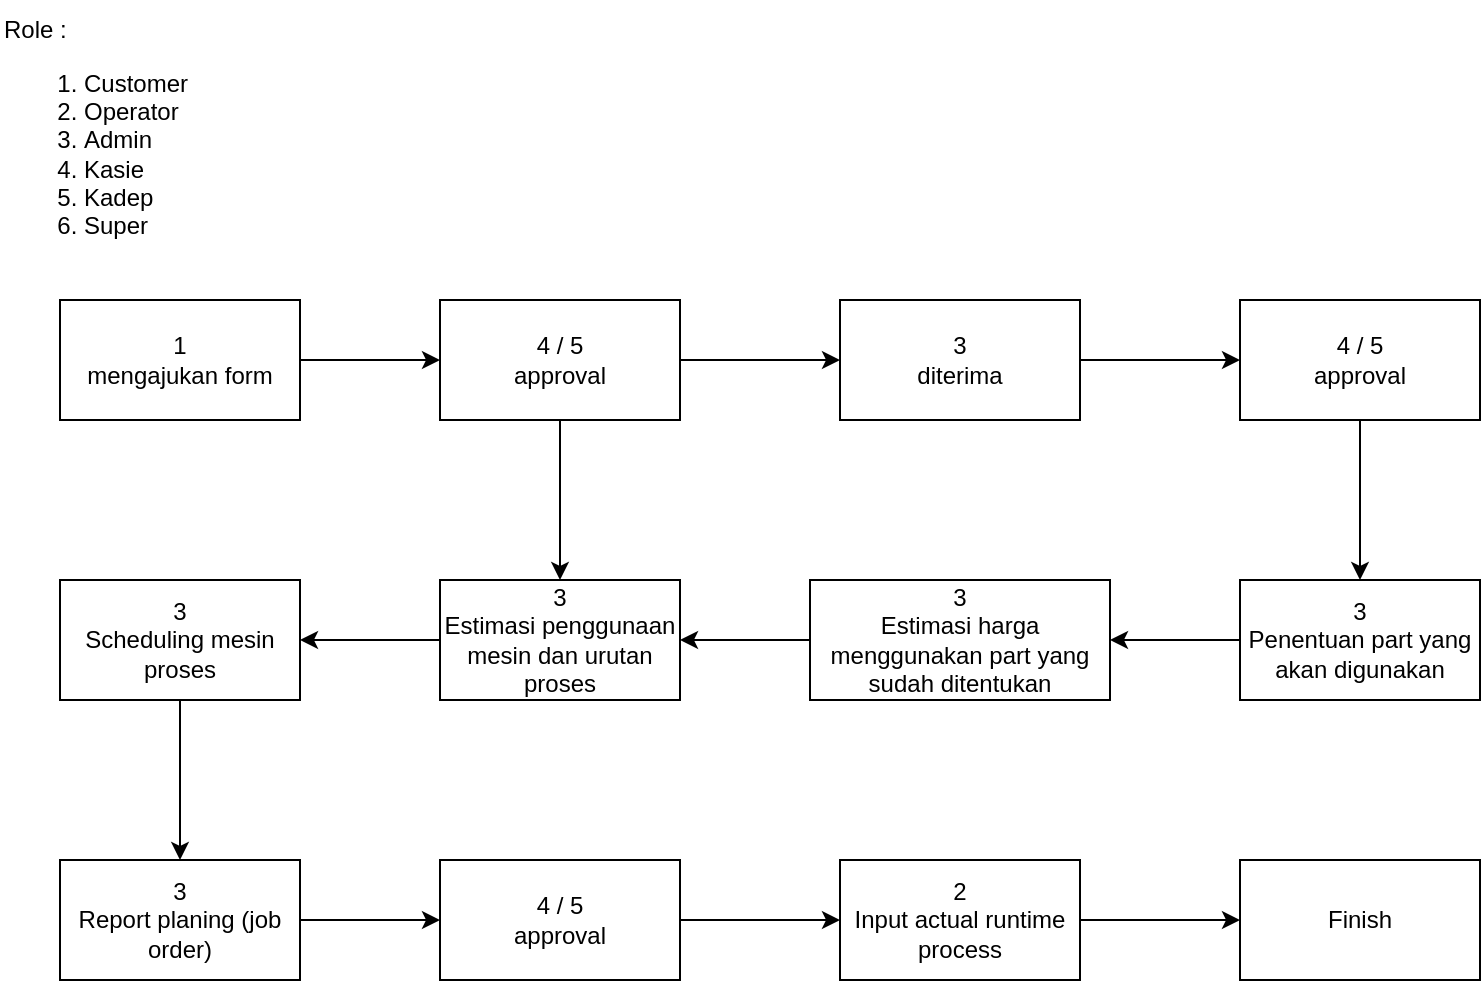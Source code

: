 <mxfile version="20.2.2" type="device" pages="2"><diagram id="kkbs9-6DjLmDk6AQKHHN" name="Flow"><mxGraphModel dx="823" dy="433" grid="1" gridSize="10" guides="1" tooltips="1" connect="1" arrows="1" fold="1" page="1" pageScale="1" pageWidth="827" pageHeight="1169" math="0" shadow="0"><root><mxCell id="0"/><mxCell id="1" parent="0"/><mxCell id="69EwDzVEvtVt-cGs_ux8-4" value="" style="edgeStyle=orthogonalEdgeStyle;rounded=0;orthogonalLoop=1;jettySize=auto;html=1;" parent="1" source="69EwDzVEvtVt-cGs_ux8-1" target="69EwDzVEvtVt-cGs_ux8-3" edge="1"><mxGeometry relative="1" as="geometry"/></mxCell><mxCell id="69EwDzVEvtVt-cGs_ux8-1" value="1&lt;br&gt;mengajukan form" style="rounded=0;whiteSpace=wrap;html=1;" parent="1" vertex="1"><mxGeometry x="40" y="150" width="120" height="60" as="geometry"/></mxCell><mxCell id="69EwDzVEvtVt-cGs_ux8-2" value="Role :&amp;nbsp;&lt;br&gt;&lt;ol&gt;&lt;li&gt;Customer&lt;/li&gt;&lt;li&gt;Operator&lt;/li&gt;&lt;li&gt;Admin&lt;/li&gt;&lt;li&gt;Kasie&lt;/li&gt;&lt;li&gt;Kadep&lt;/li&gt;&lt;li style=&quot;&quot;&gt;Super&lt;/li&gt;&lt;/ol&gt;" style="text;html=1;align=left;verticalAlign=middle;resizable=0;points=[];autosize=1;strokeColor=none;fillColor=none;" parent="1" vertex="1"><mxGeometry x="10" width="120" height="140" as="geometry"/></mxCell><mxCell id="69EwDzVEvtVt-cGs_ux8-6" value="" style="edgeStyle=orthogonalEdgeStyle;rounded=0;orthogonalLoop=1;jettySize=auto;html=1;" parent="1" source="69EwDzVEvtVt-cGs_ux8-3" target="69EwDzVEvtVt-cGs_ux8-5" edge="1"><mxGeometry relative="1" as="geometry"/></mxCell><mxCell id="Yz5f15tPycLgTuCxbsCM-1" value="" style="edgeStyle=orthogonalEdgeStyle;rounded=0;orthogonalLoop=1;jettySize=auto;html=1;" parent="1" source="69EwDzVEvtVt-cGs_ux8-3" target="69EwDzVEvtVt-cGs_ux8-13" edge="1"><mxGeometry relative="1" as="geometry"/></mxCell><mxCell id="69EwDzVEvtVt-cGs_ux8-3" value="4 / 5&lt;br&gt;approval" style="whiteSpace=wrap;html=1;rounded=0;" parent="1" vertex="1"><mxGeometry x="230" y="150" width="120" height="60" as="geometry"/></mxCell><mxCell id="69EwDzVEvtVt-cGs_ux8-8" value="" style="edgeStyle=orthogonalEdgeStyle;rounded=0;orthogonalLoop=1;jettySize=auto;html=1;" parent="1" source="69EwDzVEvtVt-cGs_ux8-5" target="69EwDzVEvtVt-cGs_ux8-7" edge="1"><mxGeometry relative="1" as="geometry"/></mxCell><mxCell id="69EwDzVEvtVt-cGs_ux8-5" value="3&lt;br&gt;diterima" style="whiteSpace=wrap;html=1;rounded=0;" parent="1" vertex="1"><mxGeometry x="430" y="150" width="120" height="60" as="geometry"/></mxCell><mxCell id="69EwDzVEvtVt-cGs_ux8-10" value="" style="edgeStyle=orthogonalEdgeStyle;rounded=0;orthogonalLoop=1;jettySize=auto;html=1;" parent="1" source="69EwDzVEvtVt-cGs_ux8-7" target="69EwDzVEvtVt-cGs_ux8-9" edge="1"><mxGeometry relative="1" as="geometry"/></mxCell><mxCell id="69EwDzVEvtVt-cGs_ux8-7" value="4 / 5&lt;br&gt;approval" style="whiteSpace=wrap;html=1;rounded=0;" parent="1" vertex="1"><mxGeometry x="630" y="150" width="120" height="60" as="geometry"/></mxCell><mxCell id="69EwDzVEvtVt-cGs_ux8-12" value="" style="edgeStyle=orthogonalEdgeStyle;rounded=0;orthogonalLoop=1;jettySize=auto;html=1;" parent="1" source="69EwDzVEvtVt-cGs_ux8-9" target="69EwDzVEvtVt-cGs_ux8-11" edge="1"><mxGeometry relative="1" as="geometry"/></mxCell><mxCell id="69EwDzVEvtVt-cGs_ux8-9" value="3&lt;br&gt;Penentuan part yang akan digunakan" style="rounded=0;whiteSpace=wrap;html=1;" parent="1" vertex="1"><mxGeometry x="630" y="290" width="120" height="60" as="geometry"/></mxCell><mxCell id="69EwDzVEvtVt-cGs_ux8-14" value="" style="edgeStyle=orthogonalEdgeStyle;rounded=0;orthogonalLoop=1;jettySize=auto;html=1;" parent="1" source="69EwDzVEvtVt-cGs_ux8-11" target="69EwDzVEvtVt-cGs_ux8-13" edge="1"><mxGeometry relative="1" as="geometry"/></mxCell><mxCell id="69EwDzVEvtVt-cGs_ux8-11" value="3&lt;br&gt;Estimasi harga menggunakan part yang sudah ditentukan" style="rounded=0;whiteSpace=wrap;html=1;" parent="1" vertex="1"><mxGeometry x="415" y="290" width="150" height="60" as="geometry"/></mxCell><mxCell id="69EwDzVEvtVt-cGs_ux8-17" value="" style="edgeStyle=orthogonalEdgeStyle;rounded=0;orthogonalLoop=1;jettySize=auto;html=1;" parent="1" source="69EwDzVEvtVt-cGs_ux8-13" target="69EwDzVEvtVt-cGs_ux8-16" edge="1"><mxGeometry relative="1" as="geometry"/></mxCell><mxCell id="69EwDzVEvtVt-cGs_ux8-13" value="3&lt;br&gt;Estimasi penggunaan mesin dan urutan proses" style="whiteSpace=wrap;html=1;rounded=0;" parent="1" vertex="1"><mxGeometry x="230" y="290" width="120" height="60" as="geometry"/></mxCell><mxCell id="69EwDzVEvtVt-cGs_ux8-19" value="" style="edgeStyle=orthogonalEdgeStyle;rounded=0;orthogonalLoop=1;jettySize=auto;html=1;" parent="1" source="69EwDzVEvtVt-cGs_ux8-16" target="69EwDzVEvtVt-cGs_ux8-18" edge="1"><mxGeometry relative="1" as="geometry"/></mxCell><mxCell id="69EwDzVEvtVt-cGs_ux8-16" value="3&lt;br&gt;Scheduling mesin proses" style="whiteSpace=wrap;html=1;rounded=0;" parent="1" vertex="1"><mxGeometry x="40" y="290" width="120" height="60" as="geometry"/></mxCell><mxCell id="69EwDzVEvtVt-cGs_ux8-24" style="edgeStyle=orthogonalEdgeStyle;rounded=0;orthogonalLoop=1;jettySize=auto;html=1;entryX=0;entryY=0.5;entryDx=0;entryDy=0;" parent="1" source="69EwDzVEvtVt-cGs_ux8-18" target="69EwDzVEvtVt-cGs_ux8-22" edge="1"><mxGeometry relative="1" as="geometry"/></mxCell><mxCell id="69EwDzVEvtVt-cGs_ux8-18" value="3&lt;br&gt;Report planing (job order)" style="whiteSpace=wrap;html=1;rounded=0;" parent="1" vertex="1"><mxGeometry x="40" y="430" width="120" height="60" as="geometry"/></mxCell><mxCell id="69EwDzVEvtVt-cGs_ux8-27" value="" style="edgeStyle=orthogonalEdgeStyle;rounded=0;orthogonalLoop=1;jettySize=auto;html=1;" parent="1" source="69EwDzVEvtVt-cGs_ux8-20" target="69EwDzVEvtVt-cGs_ux8-26" edge="1"><mxGeometry relative="1" as="geometry"/></mxCell><mxCell id="69EwDzVEvtVt-cGs_ux8-20" value="2&lt;br&gt;Input actual runtime process" style="whiteSpace=wrap;html=1;rounded=0;" parent="1" vertex="1"><mxGeometry x="430" y="430" width="120" height="60" as="geometry"/></mxCell><mxCell id="69EwDzVEvtVt-cGs_ux8-25" style="edgeStyle=orthogonalEdgeStyle;rounded=0;orthogonalLoop=1;jettySize=auto;html=1;entryX=0;entryY=0.5;entryDx=0;entryDy=0;" parent="1" source="69EwDzVEvtVt-cGs_ux8-22" target="69EwDzVEvtVt-cGs_ux8-20" edge="1"><mxGeometry relative="1" as="geometry"/></mxCell><mxCell id="69EwDzVEvtVt-cGs_ux8-22" value="4 / 5&lt;br&gt;approval" style="whiteSpace=wrap;html=1;rounded=0;" parent="1" vertex="1"><mxGeometry x="230" y="430" width="120" height="60" as="geometry"/></mxCell><mxCell id="69EwDzVEvtVt-cGs_ux8-26" value="Finish" style="whiteSpace=wrap;html=1;rounded=0;" parent="1" vertex="1"><mxGeometry x="630" y="430" width="120" height="60" as="geometry"/></mxCell></root></mxGraphModel></diagram><diagram id="Uwk_4ZZyA8XxS6aHVKnr" name="DB Relation"><mxGraphModel dx="1805" dy="585" grid="1" gridSize="10" guides="1" tooltips="1" connect="1" arrows="1" fold="1" page="1" pageScale="1" pageWidth="827" pageHeight="1169" math="0" shadow="0"><root><mxCell id="0"/><mxCell id="1" parent="0"/><mxCell id="HyTJ0rgvWzf3uTR4G1-b-1" value="order" style="shape=table;startSize=30;container=1;collapsible=1;childLayout=tableLayout;fixedRows=1;rowLines=0;fontStyle=1;align=center;resizeLast=1;" parent="1" vertex="1"><mxGeometry x="130" y="10" width="180" height="430" as="geometry"/></mxCell><mxCell id="HyTJ0rgvWzf3uTR4G1-b-2" value="" style="shape=tableRow;horizontal=0;startSize=0;swimlaneHead=0;swimlaneBody=0;fillColor=none;collapsible=0;dropTarget=0;points=[[0,0.5],[1,0.5]];portConstraint=eastwest;top=0;left=0;right=0;bottom=1;" parent="HyTJ0rgvWzf3uTR4G1-b-1" vertex="1"><mxGeometry y="30" width="180" height="30" as="geometry"/></mxCell><mxCell id="HyTJ0rgvWzf3uTR4G1-b-3" value="PK" style="shape=partialRectangle;connectable=0;fillColor=none;top=0;left=0;bottom=0;right=0;fontStyle=1;overflow=hidden;" parent="HyTJ0rgvWzf3uTR4G1-b-2" vertex="1"><mxGeometry width="30" height="30" as="geometry"><mxRectangle width="30" height="30" as="alternateBounds"/></mxGeometry></mxCell><mxCell id="HyTJ0rgvWzf3uTR4G1-b-4" value="id_order" style="shape=partialRectangle;connectable=0;fillColor=none;top=0;left=0;bottom=0;right=0;align=left;spacingLeft=6;fontStyle=5;overflow=hidden;" parent="HyTJ0rgvWzf3uTR4G1-b-2" vertex="1"><mxGeometry x="30" width="150" height="30" as="geometry"><mxRectangle width="150" height="30" as="alternateBounds"/></mxGeometry></mxCell><mxCell id="HyTJ0rgvWzf3uTR4G1-b-5" value="" style="shape=tableRow;horizontal=0;startSize=0;swimlaneHead=0;swimlaneBody=0;fillColor=none;collapsible=0;dropTarget=0;points=[[0,0.5],[1,0.5]];portConstraint=eastwest;top=0;left=0;right=0;bottom=0;" parent="HyTJ0rgvWzf3uTR4G1-b-1" vertex="1"><mxGeometry y="60" width="180" height="30" as="geometry"/></mxCell><mxCell id="HyTJ0rgvWzf3uTR4G1-b-6" value="" style="shape=partialRectangle;connectable=0;fillColor=none;top=0;left=0;bottom=0;right=0;editable=1;overflow=hidden;" parent="HyTJ0rgvWzf3uTR4G1-b-5" vertex="1"><mxGeometry width="30" height="30" as="geometry"><mxRectangle width="30" height="30" as="alternateBounds"/></mxGeometry></mxCell><mxCell id="HyTJ0rgvWzf3uTR4G1-b-7" value="npk" style="shape=partialRectangle;connectable=0;fillColor=none;top=0;left=0;bottom=0;right=0;align=left;spacingLeft=6;overflow=hidden;" parent="HyTJ0rgvWzf3uTR4G1-b-5" vertex="1"><mxGeometry x="30" width="150" height="30" as="geometry"><mxRectangle width="150" height="30" as="alternateBounds"/></mxGeometry></mxCell><mxCell id="HyTJ0rgvWzf3uTR4G1-b-8" value="" style="shape=tableRow;horizontal=0;startSize=0;swimlaneHead=0;swimlaneBody=0;fillColor=none;collapsible=0;dropTarget=0;points=[[0,0.5],[1,0.5]];portConstraint=eastwest;top=0;left=0;right=0;bottom=0;" parent="HyTJ0rgvWzf3uTR4G1-b-1" vertex="1"><mxGeometry y="90" width="180" height="30" as="geometry"/></mxCell><mxCell id="HyTJ0rgvWzf3uTR4G1-b-9" value="" style="shape=partialRectangle;connectable=0;fillColor=none;top=0;left=0;bottom=0;right=0;editable=1;overflow=hidden;" parent="HyTJ0rgvWzf3uTR4G1-b-8" vertex="1"><mxGeometry width="30" height="30" as="geometry"><mxRectangle width="30" height="30" as="alternateBounds"/></mxGeometry></mxCell><mxCell id="HyTJ0rgvWzf3uTR4G1-b-10" value="nama/department" style="shape=partialRectangle;connectable=0;fillColor=none;top=0;left=0;bottom=0;right=0;align=left;spacingLeft=6;overflow=hidden;" parent="HyTJ0rgvWzf3uTR4G1-b-8" vertex="1"><mxGeometry x="30" width="150" height="30" as="geometry"><mxRectangle width="150" height="30" as="alternateBounds"/></mxGeometry></mxCell><mxCell id="HyTJ0rgvWzf3uTR4G1-b-11" value="" style="shape=tableRow;horizontal=0;startSize=0;swimlaneHead=0;swimlaneBody=0;fillColor=none;collapsible=0;dropTarget=0;points=[[0,0.5],[1,0.5]];portConstraint=eastwest;top=0;left=0;right=0;bottom=0;" parent="HyTJ0rgvWzf3uTR4G1-b-1" vertex="1"><mxGeometry y="120" width="180" height="30" as="geometry"/></mxCell><mxCell id="HyTJ0rgvWzf3uTR4G1-b-12" value="" style="shape=partialRectangle;connectable=0;fillColor=none;top=0;left=0;bottom=0;right=0;editable=1;overflow=hidden;" parent="HyTJ0rgvWzf3uTR4G1-b-11" vertex="1"><mxGeometry width="30" height="30" as="geometry"><mxRectangle width="30" height="30" as="alternateBounds"/></mxGeometry></mxCell><mxCell id="HyTJ0rgvWzf3uTR4G1-b-13" value="order_type" style="shape=partialRectangle;connectable=0;fillColor=none;top=0;left=0;bottom=0;right=0;align=left;spacingLeft=6;overflow=hidden;" parent="HyTJ0rgvWzf3uTR4G1-b-11" vertex="1"><mxGeometry x="30" width="150" height="30" as="geometry"><mxRectangle width="150" height="30" as="alternateBounds"/></mxGeometry></mxCell><mxCell id="HyTJ0rgvWzf3uTR4G1-b-14" value="" style="shape=tableRow;horizontal=0;startSize=0;swimlaneHead=0;swimlaneBody=0;fillColor=none;collapsible=0;dropTarget=0;points=[[0,0.5],[1,0.5]];portConstraint=eastwest;top=0;left=0;right=0;bottom=0;" parent="HyTJ0rgvWzf3uTR4G1-b-1" vertex="1"><mxGeometry y="150" width="180" height="30" as="geometry"/></mxCell><mxCell id="HyTJ0rgvWzf3uTR4G1-b-15" value="" style="shape=partialRectangle;connectable=0;fillColor=none;top=0;left=0;bottom=0;right=0;editable=1;overflow=hidden;" parent="HyTJ0rgvWzf3uTR4G1-b-14" vertex="1"><mxGeometry width="30" height="30" as="geometry"><mxRectangle width="30" height="30" as="alternateBounds"/></mxGeometry></mxCell><mxCell id="HyTJ0rgvWzf3uTR4G1-b-16" value="kategori" style="shape=partialRectangle;connectable=0;fillColor=none;top=0;left=0;bottom=0;right=0;align=left;spacingLeft=6;overflow=hidden;" parent="HyTJ0rgvWzf3uTR4G1-b-14" vertex="1"><mxGeometry x="30" width="150" height="30" as="geometry"><mxRectangle width="150" height="30" as="alternateBounds"/></mxGeometry></mxCell><mxCell id="HyTJ0rgvWzf3uTR4G1-b-17" value="" style="shape=tableRow;horizontal=0;startSize=0;swimlaneHead=0;swimlaneBody=0;fillColor=none;collapsible=0;dropTarget=0;points=[[0,0.5],[1,0.5]];portConstraint=eastwest;top=0;left=0;right=0;bottom=0;" parent="HyTJ0rgvWzf3uTR4G1-b-1" vertex="1"><mxGeometry y="180" width="180" height="30" as="geometry"/></mxCell><mxCell id="HyTJ0rgvWzf3uTR4G1-b-18" value="" style="shape=partialRectangle;connectable=0;fillColor=none;top=0;left=0;bottom=0;right=0;editable=1;overflow=hidden;" parent="HyTJ0rgvWzf3uTR4G1-b-17" vertex="1"><mxGeometry width="30" height="30" as="geometry"><mxRectangle width="30" height="30" as="alternateBounds"/></mxGeometry></mxCell><mxCell id="HyTJ0rgvWzf3uTR4G1-b-19" value="nama_part" style="shape=partialRectangle;connectable=0;fillColor=none;top=0;left=0;bottom=0;right=0;align=left;spacingLeft=6;overflow=hidden;" parent="HyTJ0rgvWzf3uTR4G1-b-17" vertex="1"><mxGeometry x="30" width="150" height="30" as="geometry"><mxRectangle width="150" height="30" as="alternateBounds"/></mxGeometry></mxCell><mxCell id="HyTJ0rgvWzf3uTR4G1-b-20" value="" style="shape=tableRow;horizontal=0;startSize=0;swimlaneHead=0;swimlaneBody=0;fillColor=none;collapsible=0;dropTarget=0;points=[[0,0.5],[1,0.5]];portConstraint=eastwest;top=0;left=0;right=0;bottom=0;" parent="HyTJ0rgvWzf3uTR4G1-b-1" vertex="1"><mxGeometry y="210" width="180" height="30" as="geometry"/></mxCell><mxCell id="HyTJ0rgvWzf3uTR4G1-b-21" value="" style="shape=partialRectangle;connectable=0;fillColor=none;top=0;left=0;bottom=0;right=0;editable=1;overflow=hidden;" parent="HyTJ0rgvWzf3uTR4G1-b-20" vertex="1"><mxGeometry width="30" height="30" as="geometry"><mxRectangle width="30" height="30" as="alternateBounds"/></mxGeometry></mxCell><mxCell id="HyTJ0rgvWzf3uTR4G1-b-22" value="jumlah    " style="shape=partialRectangle;connectable=0;fillColor=none;top=0;left=0;bottom=0;right=0;align=left;spacingLeft=6;overflow=hidden;" parent="HyTJ0rgvWzf3uTR4G1-b-20" vertex="1"><mxGeometry x="30" width="150" height="30" as="geometry"><mxRectangle width="150" height="30" as="alternateBounds"/></mxGeometry></mxCell><mxCell id="HyTJ0rgvWzf3uTR4G1-b-23" value="" style="shape=tableRow;horizontal=0;startSize=0;swimlaneHead=0;swimlaneBody=0;fillColor=none;collapsible=0;dropTarget=0;points=[[0,0.5],[1,0.5]];portConstraint=eastwest;top=0;left=0;right=0;bottom=0;" parent="HyTJ0rgvWzf3uTR4G1-b-1" vertex="1"><mxGeometry y="240" width="180" height="30" as="geometry"/></mxCell><mxCell id="HyTJ0rgvWzf3uTR4G1-b-24" value="" style="shape=partialRectangle;connectable=0;fillColor=none;top=0;left=0;bottom=0;right=0;editable=1;overflow=hidden;" parent="HyTJ0rgvWzf3uTR4G1-b-23" vertex="1"><mxGeometry width="30" height="30" as="geometry"><mxRectangle width="30" height="30" as="alternateBounds"/></mxGeometry></mxCell><mxCell id="HyTJ0rgvWzf3uTR4G1-b-25" value="raw_type" style="shape=partialRectangle;connectable=0;fillColor=none;top=0;left=0;bottom=0;right=0;align=left;spacingLeft=6;overflow=hidden;" parent="HyTJ0rgvWzf3uTR4G1-b-23" vertex="1"><mxGeometry x="30" width="150" height="30" as="geometry"><mxRectangle width="150" height="30" as="alternateBounds"/></mxGeometry></mxCell><mxCell id="HyTJ0rgvWzf3uTR4G1-b-26" value="" style="shape=tableRow;horizontal=0;startSize=0;swimlaneHead=0;swimlaneBody=0;fillColor=none;collapsible=0;dropTarget=0;points=[[0,0.5],[1,0.5]];portConstraint=eastwest;top=0;left=0;right=0;bottom=0;" parent="HyTJ0rgvWzf3uTR4G1-b-1" vertex="1"><mxGeometry y="270" width="180" height="40" as="geometry"/></mxCell><mxCell id="HyTJ0rgvWzf3uTR4G1-b-27" value="" style="shape=partialRectangle;connectable=0;fillColor=none;top=0;left=0;bottom=0;right=0;editable=1;overflow=hidden;" parent="HyTJ0rgvWzf3uTR4G1-b-26" vertex="1"><mxGeometry width="30" height="40" as="geometry"><mxRectangle width="30" height="40" as="alternateBounds"/></mxGeometry></mxCell><mxCell id="HyTJ0rgvWzf3uTR4G1-b-28" value="dimensi" style="shape=partialRectangle;connectable=0;fillColor=none;top=0;left=0;bottom=0;right=0;align=left;spacingLeft=6;overflow=hidden;" parent="HyTJ0rgvWzf3uTR4G1-b-26" vertex="1"><mxGeometry x="30" width="150" height="40" as="geometry"><mxRectangle width="150" height="40" as="alternateBounds"/></mxGeometry></mxCell><mxCell id="HyTJ0rgvWzf3uTR4G1-b-29" value="order_response" style="shape=table;startSize=30;container=1;collapsible=1;childLayout=tableLayout;fixedRows=1;rowLines=0;fontStyle=1;align=center;resizeLast=1;" parent="1" vertex="1"><mxGeometry x="870" y="190" width="180" height="210" as="geometry"/></mxCell><mxCell id="HyTJ0rgvWzf3uTR4G1-b-30" value="" style="shape=tableRow;horizontal=0;startSize=0;swimlaneHead=0;swimlaneBody=0;fillColor=none;collapsible=0;dropTarget=0;points=[[0,0.5],[1,0.5]];portConstraint=eastwest;top=0;left=0;right=0;bottom=1;" parent="HyTJ0rgvWzf3uTR4G1-b-29" vertex="1"><mxGeometry y="30" width="180" height="30" as="geometry"/></mxCell><mxCell id="HyTJ0rgvWzf3uTR4G1-b-31" value="FK" style="shape=partialRectangle;connectable=0;fillColor=none;top=0;left=0;bottom=0;right=0;fontStyle=1;overflow=hidden;" parent="HyTJ0rgvWzf3uTR4G1-b-30" vertex="1"><mxGeometry width="30" height="30" as="geometry"><mxRectangle width="30" height="30" as="alternateBounds"/></mxGeometry></mxCell><mxCell id="HyTJ0rgvWzf3uTR4G1-b-32" value="id_order" style="shape=partialRectangle;connectable=0;fillColor=none;top=0;left=0;bottom=0;right=0;align=left;spacingLeft=6;fontStyle=5;overflow=hidden;" parent="HyTJ0rgvWzf3uTR4G1-b-30" vertex="1"><mxGeometry x="30" width="150" height="30" as="geometry"><mxRectangle width="150" height="30" as="alternateBounds"/></mxGeometry></mxCell><mxCell id="HyTJ0rgvWzf3uTR4G1-b-33" value="" style="shape=tableRow;horizontal=0;startSize=0;swimlaneHead=0;swimlaneBody=0;fillColor=none;collapsible=0;dropTarget=0;points=[[0,0.5],[1,0.5]];portConstraint=eastwest;top=0;left=0;right=0;bottom=0;" parent="HyTJ0rgvWzf3uTR4G1-b-29" vertex="1"><mxGeometry y="60" width="180" height="30" as="geometry"/></mxCell><mxCell id="HyTJ0rgvWzf3uTR4G1-b-34" value="" style="shape=partialRectangle;connectable=0;fillColor=none;top=0;left=0;bottom=0;right=0;editable=1;overflow=hidden;" parent="HyTJ0rgvWzf3uTR4G1-b-33" vertex="1"><mxGeometry width="30" height="30" as="geometry"><mxRectangle width="30" height="30" as="alternateBounds"/></mxGeometry></mxCell><mxCell id="HyTJ0rgvWzf3uTR4G1-b-35" value="status" style="shape=partialRectangle;connectable=0;fillColor=none;top=0;left=0;bottom=0;right=0;align=left;spacingLeft=6;overflow=hidden;" parent="HyTJ0rgvWzf3uTR4G1-b-33" vertex="1"><mxGeometry x="30" width="150" height="30" as="geometry"><mxRectangle width="150" height="30" as="alternateBounds"/></mxGeometry></mxCell><mxCell id="JsIZ-tF1lrVEC8oPhbq9-14" value="" style="shape=tableRow;horizontal=0;startSize=0;swimlaneHead=0;swimlaneBody=0;fillColor=none;collapsible=0;dropTarget=0;points=[[0,0.5],[1,0.5]];portConstraint=eastwest;top=0;left=0;right=0;bottom=0;" parent="HyTJ0rgvWzf3uTR4G1-b-29" vertex="1"><mxGeometry y="90" width="180" height="110" as="geometry"/></mxCell><mxCell id="JsIZ-tF1lrVEC8oPhbq9-15" value="" style="shape=partialRectangle;connectable=0;fillColor=none;top=0;left=0;bottom=0;right=0;editable=1;overflow=hidden;" parent="JsIZ-tF1lrVEC8oPhbq9-14" vertex="1"><mxGeometry width="30" height="110" as="geometry"><mxRectangle width="30" height="110" as="alternateBounds"/></mxGeometry></mxCell><mxCell id="JsIZ-tF1lrVEC8oPhbq9-16" value="keterangan" style="shape=partialRectangle;connectable=0;fillColor=none;top=0;left=0;bottom=0;right=0;align=left;spacingLeft=6;overflow=hidden;" parent="JsIZ-tF1lrVEC8oPhbq9-14" vertex="1"><mxGeometry x="30" width="150" height="110" as="geometry"><mxRectangle width="150" height="110" as="alternateBounds"/></mxGeometry></mxCell><mxCell id="HyTJ0rgvWzf3uTR4G1-b-46" value="order_approval" style="shape=table;startSize=30;container=1;collapsible=1;childLayout=tableLayout;fixedRows=1;rowLines=0;fontStyle=1;align=center;resizeLast=1;" parent="1" vertex="1"><mxGeometry x="440" y="10" width="180" height="170" as="geometry"/></mxCell><mxCell id="HyTJ0rgvWzf3uTR4G1-b-47" value="" style="shape=tableRow;horizontal=0;startSize=0;swimlaneHead=0;swimlaneBody=0;fillColor=none;collapsible=0;dropTarget=0;points=[[0,0.5],[1,0.5]];portConstraint=eastwest;top=0;left=0;right=0;bottom=1;" parent="HyTJ0rgvWzf3uTR4G1-b-46" vertex="1"><mxGeometry y="30" width="180" height="30" as="geometry"/></mxCell><mxCell id="HyTJ0rgvWzf3uTR4G1-b-48" value="FK" style="shape=partialRectangle;connectable=0;fillColor=none;top=0;left=0;bottom=0;right=0;fontStyle=1;overflow=hidden;" parent="HyTJ0rgvWzf3uTR4G1-b-47" vertex="1"><mxGeometry width="30" height="30" as="geometry"><mxRectangle width="30" height="30" as="alternateBounds"/></mxGeometry></mxCell><mxCell id="HyTJ0rgvWzf3uTR4G1-b-49" value="id_order" style="shape=partialRectangle;connectable=0;fillColor=none;top=0;left=0;bottom=0;right=0;align=left;spacingLeft=6;fontStyle=5;overflow=hidden;" parent="HyTJ0rgvWzf3uTR4G1-b-47" vertex="1"><mxGeometry x="30" width="150" height="30" as="geometry"><mxRectangle width="150" height="30" as="alternateBounds"/></mxGeometry></mxCell><mxCell id="HyTJ0rgvWzf3uTR4G1-b-50" value="" style="shape=tableRow;horizontal=0;startSize=0;swimlaneHead=0;swimlaneBody=0;fillColor=none;collapsible=0;dropTarget=0;points=[[0,0.5],[1,0.5]];portConstraint=eastwest;top=0;left=0;right=0;bottom=0;" parent="HyTJ0rgvWzf3uTR4G1-b-46" vertex="1"><mxGeometry y="60" width="180" height="30" as="geometry"/></mxCell><mxCell id="HyTJ0rgvWzf3uTR4G1-b-51" value="" style="shape=partialRectangle;connectable=0;fillColor=none;top=0;left=0;bottom=0;right=0;editable=1;overflow=hidden;" parent="HyTJ0rgvWzf3uTR4G1-b-50" vertex="1"><mxGeometry width="30" height="30" as="geometry"><mxRectangle width="30" height="30" as="alternateBounds"/></mxGeometry></mxCell><mxCell id="HyTJ0rgvWzf3uTR4G1-b-52" value="kasie_approval" style="shape=partialRectangle;connectable=0;fillColor=none;top=0;left=0;bottom=0;right=0;align=left;spacingLeft=6;overflow=hidden;" parent="HyTJ0rgvWzf3uTR4G1-b-50" vertex="1"><mxGeometry x="30" width="150" height="30" as="geometry"><mxRectangle width="150" height="30" as="alternateBounds"/></mxGeometry></mxCell><mxCell id="mXnNjh3i36BZRXc4uvpD-1" value="" style="shape=tableRow;horizontal=0;startSize=0;swimlaneHead=0;swimlaneBody=0;fillColor=none;collapsible=0;dropTarget=0;points=[[0,0.5],[1,0.5]];portConstraint=eastwest;top=0;left=0;right=0;bottom=0;" parent="HyTJ0rgvWzf3uTR4G1-b-46" vertex="1"><mxGeometry y="90" width="180" height="70" as="geometry"/></mxCell><mxCell id="mXnNjh3i36BZRXc4uvpD-2" value="" style="shape=partialRectangle;connectable=0;fillColor=none;top=0;left=0;bottom=0;right=0;editable=1;overflow=hidden;" parent="mXnNjh3i36BZRXc4uvpD-1" vertex="1"><mxGeometry width="30" height="70" as="geometry"><mxRectangle width="30" height="70" as="alternateBounds"/></mxGeometry></mxCell><mxCell id="mXnNjh3i36BZRXc4uvpD-3" value="kadep_approval" style="shape=partialRectangle;connectable=0;fillColor=none;top=0;left=0;bottom=0;right=0;align=left;spacingLeft=6;overflow=hidden;" parent="mXnNjh3i36BZRXc4uvpD-1" vertex="1"><mxGeometry x="30" width="150" height="70" as="geometry"><mxRectangle width="150" height="70" as="alternateBounds"/></mxGeometry></mxCell><mxCell id="JsIZ-tF1lrVEC8oPhbq9-1" value="order_approval_workshop" style="shape=table;startSize=30;container=1;collapsible=1;childLayout=tableLayout;fixedRows=1;rowLines=0;fontStyle=1;align=center;resizeLast=1;" parent="1" vertex="1"><mxGeometry x="1120" y="10" width="180" height="130" as="geometry"/></mxCell><mxCell id="JsIZ-tF1lrVEC8oPhbq9-2" value="" style="shape=tableRow;horizontal=0;startSize=0;swimlaneHead=0;swimlaneBody=0;fillColor=none;collapsible=0;dropTarget=0;points=[[0,0.5],[1,0.5]];portConstraint=eastwest;top=0;left=0;right=0;bottom=1;" parent="JsIZ-tF1lrVEC8oPhbq9-1" vertex="1"><mxGeometry y="30" width="180" height="30" as="geometry"/></mxCell><mxCell id="JsIZ-tF1lrVEC8oPhbq9-3" value="FK" style="shape=partialRectangle;connectable=0;fillColor=none;top=0;left=0;bottom=0;right=0;fontStyle=1;overflow=hidden;" parent="JsIZ-tF1lrVEC8oPhbq9-2" vertex="1"><mxGeometry width="30" height="30" as="geometry"><mxRectangle width="30" height="30" as="alternateBounds"/></mxGeometry></mxCell><mxCell id="JsIZ-tF1lrVEC8oPhbq9-4" value="id_order" style="shape=partialRectangle;connectable=0;fillColor=none;top=0;left=0;bottom=0;right=0;align=left;spacingLeft=6;fontStyle=5;overflow=hidden;" parent="JsIZ-tF1lrVEC8oPhbq9-2" vertex="1"><mxGeometry x="30" width="150" height="30" as="geometry"><mxRectangle width="150" height="30" as="alternateBounds"/></mxGeometry></mxCell><mxCell id="JsIZ-tF1lrVEC8oPhbq9-5" value="" style="shape=tableRow;horizontal=0;startSize=0;swimlaneHead=0;swimlaneBody=0;fillColor=none;collapsible=0;dropTarget=0;points=[[0,0.5],[1,0.5]];portConstraint=eastwest;top=0;left=0;right=0;bottom=0;" parent="JsIZ-tF1lrVEC8oPhbq9-1" vertex="1"><mxGeometry y="60" width="180" height="30" as="geometry"/></mxCell><mxCell id="JsIZ-tF1lrVEC8oPhbq9-6" value="" style="shape=partialRectangle;connectable=0;fillColor=none;top=0;left=0;bottom=0;right=0;editable=1;overflow=hidden;" parent="JsIZ-tF1lrVEC8oPhbq9-5" vertex="1"><mxGeometry width="30" height="30" as="geometry"><mxRectangle width="30" height="30" as="alternateBounds"/></mxGeometry></mxCell><mxCell id="JsIZ-tF1lrVEC8oPhbq9-7" value="kasie_workshop_approval" style="shape=partialRectangle;connectable=0;fillColor=none;top=0;left=0;bottom=0;right=0;align=left;spacingLeft=6;overflow=hidden;" parent="JsIZ-tF1lrVEC8oPhbq9-5" vertex="1"><mxGeometry x="30" width="150" height="30" as="geometry"><mxRectangle width="150" height="30" as="alternateBounds"/></mxGeometry></mxCell><mxCell id="JsIZ-tF1lrVEC8oPhbq9-8" value="" style="shape=tableRow;horizontal=0;startSize=0;swimlaneHead=0;swimlaneBody=0;fillColor=none;collapsible=0;dropTarget=0;points=[[0,0.5],[1,0.5]];portConstraint=eastwest;top=0;left=0;right=0;bottom=0;" parent="JsIZ-tF1lrVEC8oPhbq9-1" vertex="1"><mxGeometry y="90" width="180" height="30" as="geometry"/></mxCell><mxCell id="JsIZ-tF1lrVEC8oPhbq9-9" value="" style="shape=partialRectangle;connectable=0;fillColor=none;top=0;left=0;bottom=0;right=0;editable=1;overflow=hidden;" parent="JsIZ-tF1lrVEC8oPhbq9-8" vertex="1"><mxGeometry width="30" height="30" as="geometry"><mxRectangle width="30" height="30" as="alternateBounds"/></mxGeometry></mxCell><mxCell id="JsIZ-tF1lrVEC8oPhbq9-10" value="kadep_workshop_approval" style="shape=partialRectangle;connectable=0;fillColor=none;top=0;left=0;bottom=0;right=0;align=left;spacingLeft=6;overflow=hidden;" parent="JsIZ-tF1lrVEC8oPhbq9-8" vertex="1"><mxGeometry x="30" width="150" height="30" as="geometry"><mxRectangle width="150" height="30" as="alternateBounds"/></mxGeometry></mxCell><mxCell id="JsIZ-tF1lrVEC8oPhbq9-17" value="part" style="shape=table;startSize=30;container=1;collapsible=1;childLayout=tableLayout;fixedRows=1;rowLines=0;fontStyle=1;align=center;resizeLast=1;" parent="1" vertex="1"><mxGeometry x="1130" y="200" width="180" height="130" as="geometry"/></mxCell><mxCell id="JsIZ-tF1lrVEC8oPhbq9-18" value="" style="shape=tableRow;horizontal=0;startSize=0;swimlaneHead=0;swimlaneBody=0;fillColor=none;collapsible=0;dropTarget=0;points=[[0,0.5],[1,0.5]];portConstraint=eastwest;top=0;left=0;right=0;bottom=1;" parent="JsIZ-tF1lrVEC8oPhbq9-17" vertex="1"><mxGeometry y="30" width="180" height="30" as="geometry"/></mxCell><mxCell id="JsIZ-tF1lrVEC8oPhbq9-19" value="PK" style="shape=partialRectangle;connectable=0;fillColor=none;top=0;left=0;bottom=0;right=0;fontStyle=1;overflow=hidden;" parent="JsIZ-tF1lrVEC8oPhbq9-18" vertex="1"><mxGeometry width="30" height="30" as="geometry"><mxRectangle width="30" height="30" as="alternateBounds"/></mxGeometry></mxCell><mxCell id="JsIZ-tF1lrVEC8oPhbq9-20" value="id_part" style="shape=partialRectangle;connectable=0;fillColor=none;top=0;left=0;bottom=0;right=0;align=left;spacingLeft=6;fontStyle=5;overflow=hidden;" parent="JsIZ-tF1lrVEC8oPhbq9-18" vertex="1"><mxGeometry x="30" width="150" height="30" as="geometry"><mxRectangle width="150" height="30" as="alternateBounds"/></mxGeometry></mxCell><mxCell id="JsIZ-tF1lrVEC8oPhbq9-21" value="" style="shape=tableRow;horizontal=0;startSize=0;swimlaneHead=0;swimlaneBody=0;fillColor=none;collapsible=0;dropTarget=0;points=[[0,0.5],[1,0.5]];portConstraint=eastwest;top=0;left=0;right=0;bottom=0;" parent="JsIZ-tF1lrVEC8oPhbq9-17" vertex="1"><mxGeometry y="60" width="180" height="30" as="geometry"/></mxCell><mxCell id="JsIZ-tF1lrVEC8oPhbq9-22" value="" style="shape=partialRectangle;connectable=0;fillColor=none;top=0;left=0;bottom=0;right=0;editable=1;overflow=hidden;" parent="JsIZ-tF1lrVEC8oPhbq9-21" vertex="1"><mxGeometry width="30" height="30" as="geometry"><mxRectangle width="30" height="30" as="alternateBounds"/></mxGeometry></mxCell><mxCell id="JsIZ-tF1lrVEC8oPhbq9-23" value="part_name" style="shape=partialRectangle;connectable=0;fillColor=none;top=0;left=0;bottom=0;right=0;align=left;spacingLeft=6;overflow=hidden;" parent="JsIZ-tF1lrVEC8oPhbq9-21" vertex="1"><mxGeometry x="30" width="150" height="30" as="geometry"><mxRectangle width="150" height="30" as="alternateBounds"/></mxGeometry></mxCell><mxCell id="JsIZ-tF1lrVEC8oPhbq9-24" value="" style="shape=tableRow;horizontal=0;startSize=0;swimlaneHead=0;swimlaneBody=0;fillColor=none;collapsible=0;dropTarget=0;points=[[0,0.5],[1,0.5]];portConstraint=eastwest;top=0;left=0;right=0;bottom=0;" parent="JsIZ-tF1lrVEC8oPhbq9-17" vertex="1"><mxGeometry y="90" width="180" height="30" as="geometry"/></mxCell><mxCell id="JsIZ-tF1lrVEC8oPhbq9-25" value="" style="shape=partialRectangle;connectable=0;fillColor=none;top=0;left=0;bottom=0;right=0;editable=1;overflow=hidden;" parent="JsIZ-tF1lrVEC8oPhbq9-24" vertex="1"><mxGeometry width="30" height="30" as="geometry"><mxRectangle width="30" height="30" as="alternateBounds"/></mxGeometry></mxCell><mxCell id="JsIZ-tF1lrVEC8oPhbq9-26" value="price" style="shape=partialRectangle;connectable=0;fillColor=none;top=0;left=0;bottom=0;right=0;align=left;spacingLeft=6;overflow=hidden;" parent="JsIZ-tF1lrVEC8oPhbq9-24" vertex="1"><mxGeometry x="30" width="150" height="30" as="geometry"><mxRectangle width="150" height="30" as="alternateBounds"/></mxGeometry></mxCell><mxCell id="mL09Ks3g4uzyTkAfYeFX-1" value="process_machine" style="shape=table;startSize=30;container=1;collapsible=1;childLayout=tableLayout;fixedRows=1;rowLines=0;fontStyle=1;align=center;resizeLast=1;" parent="1" vertex="1"><mxGeometry x="940" y="570" width="180" height="160" as="geometry"/></mxCell><mxCell id="mL09Ks3g4uzyTkAfYeFX-2" value="" style="shape=tableRow;horizontal=0;startSize=0;swimlaneHead=0;swimlaneBody=0;fillColor=none;collapsible=0;dropTarget=0;points=[[0,0.5],[1,0.5]];portConstraint=eastwest;top=0;left=0;right=0;bottom=1;" parent="mL09Ks3g4uzyTkAfYeFX-1" vertex="1"><mxGeometry y="30" width="180" height="30" as="geometry"/></mxCell><mxCell id="mL09Ks3g4uzyTkAfYeFX-3" value="PK" style="shape=partialRectangle;connectable=0;fillColor=none;top=0;left=0;bottom=0;right=0;fontStyle=1;overflow=hidden;" parent="mL09Ks3g4uzyTkAfYeFX-2" vertex="1"><mxGeometry width="30" height="30" as="geometry"><mxRectangle width="30" height="30" as="alternateBounds"/></mxGeometry></mxCell><mxCell id="mL09Ks3g4uzyTkAfYeFX-4" value="UniqueID" style="shape=partialRectangle;connectable=0;fillColor=none;top=0;left=0;bottom=0;right=0;align=left;spacingLeft=6;fontStyle=5;overflow=hidden;" parent="mL09Ks3g4uzyTkAfYeFX-2" vertex="1"><mxGeometry x="30" width="150" height="30" as="geometry"><mxRectangle width="150" height="30" as="alternateBounds"/></mxGeometry></mxCell><mxCell id="mL09Ks3g4uzyTkAfYeFX-5" value="" style="shape=tableRow;horizontal=0;startSize=0;swimlaneHead=0;swimlaneBody=0;fillColor=none;collapsible=0;dropTarget=0;points=[[0,0.5],[1,0.5]];portConstraint=eastwest;top=0;left=0;right=0;bottom=0;" parent="mL09Ks3g4uzyTkAfYeFX-1" vertex="1"><mxGeometry y="60" width="180" height="30" as="geometry"/></mxCell><mxCell id="mL09Ks3g4uzyTkAfYeFX-6" value="" style="shape=partialRectangle;connectable=0;fillColor=none;top=0;left=0;bottom=0;right=0;editable=1;overflow=hidden;" parent="mL09Ks3g4uzyTkAfYeFX-5" vertex="1"><mxGeometry width="30" height="30" as="geometry"><mxRectangle width="30" height="30" as="alternateBounds"/></mxGeometry></mxCell><mxCell id="mL09Ks3g4uzyTkAfYeFX-7" value="Row 1" style="shape=partialRectangle;connectable=0;fillColor=none;top=0;left=0;bottom=0;right=0;align=left;spacingLeft=6;overflow=hidden;" parent="mL09Ks3g4uzyTkAfYeFX-5" vertex="1"><mxGeometry x="30" width="150" height="30" as="geometry"><mxRectangle width="150" height="30" as="alternateBounds"/></mxGeometry></mxCell><mxCell id="mL09Ks3g4uzyTkAfYeFX-8" value="" style="shape=tableRow;horizontal=0;startSize=0;swimlaneHead=0;swimlaneBody=0;fillColor=none;collapsible=0;dropTarget=0;points=[[0,0.5],[1,0.5]];portConstraint=eastwest;top=0;left=0;right=0;bottom=0;" parent="mL09Ks3g4uzyTkAfYeFX-1" vertex="1"><mxGeometry y="90" width="180" height="30" as="geometry"/></mxCell><mxCell id="mL09Ks3g4uzyTkAfYeFX-9" value="" style="shape=partialRectangle;connectable=0;fillColor=none;top=0;left=0;bottom=0;right=0;editable=1;overflow=hidden;" parent="mL09Ks3g4uzyTkAfYeFX-8" vertex="1"><mxGeometry width="30" height="30" as="geometry"><mxRectangle width="30" height="30" as="alternateBounds"/></mxGeometry></mxCell><mxCell id="mL09Ks3g4uzyTkAfYeFX-10" value="Row 2" style="shape=partialRectangle;connectable=0;fillColor=none;top=0;left=0;bottom=0;right=0;align=left;spacingLeft=6;overflow=hidden;" parent="mL09Ks3g4uzyTkAfYeFX-8" vertex="1"><mxGeometry x="30" width="150" height="30" as="geometry"><mxRectangle width="150" height="30" as="alternateBounds"/></mxGeometry></mxCell><mxCell id="mL09Ks3g4uzyTkAfYeFX-11" value="" style="shape=tableRow;horizontal=0;startSize=0;swimlaneHead=0;swimlaneBody=0;fillColor=none;collapsible=0;dropTarget=0;points=[[0,0.5],[1,0.5]];portConstraint=eastwest;top=0;left=0;right=0;bottom=0;" parent="mL09Ks3g4uzyTkAfYeFX-1" vertex="1"><mxGeometry y="120" width="180" height="30" as="geometry"/></mxCell><mxCell id="mL09Ks3g4uzyTkAfYeFX-12" value="" style="shape=partialRectangle;connectable=0;fillColor=none;top=0;left=0;bottom=0;right=0;editable=1;overflow=hidden;" parent="mL09Ks3g4uzyTkAfYeFX-11" vertex="1"><mxGeometry width="30" height="30" as="geometry"><mxRectangle width="30" height="30" as="alternateBounds"/></mxGeometry></mxCell><mxCell id="mL09Ks3g4uzyTkAfYeFX-13" value="Row 3" style="shape=partialRectangle;connectable=0;fillColor=none;top=0;left=0;bottom=0;right=0;align=left;spacingLeft=6;overflow=hidden;" parent="mL09Ks3g4uzyTkAfYeFX-11" vertex="1"><mxGeometry x="30" width="150" height="30" as="geometry"><mxRectangle width="150" height="30" as="alternateBounds"/></mxGeometry></mxCell><mxCell id="mL09Ks3g4uzyTkAfYeFX-14" value="machice" style="shape=table;startSize=30;container=1;collapsible=1;childLayout=tableLayout;fixedRows=1;rowLines=0;fontStyle=1;align=center;resizeLast=1;" parent="1" vertex="1"><mxGeometry x="1130" y="400" width="180" height="130" as="geometry"/></mxCell><mxCell id="mL09Ks3g4uzyTkAfYeFX-15" value="" style="shape=tableRow;horizontal=0;startSize=0;swimlaneHead=0;swimlaneBody=0;fillColor=none;collapsible=0;dropTarget=0;points=[[0,0.5],[1,0.5]];portConstraint=eastwest;top=0;left=0;right=0;bottom=1;" parent="mL09Ks3g4uzyTkAfYeFX-14" vertex="1"><mxGeometry y="30" width="180" height="30" as="geometry"/></mxCell><mxCell id="mL09Ks3g4uzyTkAfYeFX-16" value="PK" style="shape=partialRectangle;connectable=0;fillColor=none;top=0;left=0;bottom=0;right=0;fontStyle=1;overflow=hidden;" parent="mL09Ks3g4uzyTkAfYeFX-15" vertex="1"><mxGeometry width="30" height="30" as="geometry"><mxRectangle width="30" height="30" as="alternateBounds"/></mxGeometry></mxCell><mxCell id="mL09Ks3g4uzyTkAfYeFX-17" value="id_machine" style="shape=partialRectangle;connectable=0;fillColor=none;top=0;left=0;bottom=0;right=0;align=left;spacingLeft=6;fontStyle=5;overflow=hidden;" parent="mL09Ks3g4uzyTkAfYeFX-15" vertex="1"><mxGeometry x="30" width="150" height="30" as="geometry"><mxRectangle width="150" height="30" as="alternateBounds"/></mxGeometry></mxCell><mxCell id="mL09Ks3g4uzyTkAfYeFX-18" value="" style="shape=tableRow;horizontal=0;startSize=0;swimlaneHead=0;swimlaneBody=0;fillColor=none;collapsible=0;dropTarget=0;points=[[0,0.5],[1,0.5]];portConstraint=eastwest;top=0;left=0;right=0;bottom=0;" parent="mL09Ks3g4uzyTkAfYeFX-14" vertex="1"><mxGeometry y="60" width="180" height="30" as="geometry"/></mxCell><mxCell id="mL09Ks3g4uzyTkAfYeFX-19" value="" style="shape=partialRectangle;connectable=0;fillColor=none;top=0;left=0;bottom=0;right=0;editable=1;overflow=hidden;" parent="mL09Ks3g4uzyTkAfYeFX-18" vertex="1"><mxGeometry width="30" height="30" as="geometry"><mxRectangle width="30" height="30" as="alternateBounds"/></mxGeometry></mxCell><mxCell id="mL09Ks3g4uzyTkAfYeFX-20" value="machine_name" style="shape=partialRectangle;connectable=0;fillColor=none;top=0;left=0;bottom=0;right=0;align=left;spacingLeft=6;overflow=hidden;" parent="mL09Ks3g4uzyTkAfYeFX-18" vertex="1"><mxGeometry x="30" width="150" height="30" as="geometry"><mxRectangle width="150" height="30" as="alternateBounds"/></mxGeometry></mxCell><mxCell id="mL09Ks3g4uzyTkAfYeFX-21" value="" style="shape=tableRow;horizontal=0;startSize=0;swimlaneHead=0;swimlaneBody=0;fillColor=none;collapsible=0;dropTarget=0;points=[[0,0.5],[1,0.5]];portConstraint=eastwest;top=0;left=0;right=0;bottom=0;" parent="mL09Ks3g4uzyTkAfYeFX-14" vertex="1"><mxGeometry y="90" width="180" height="30" as="geometry"/></mxCell><mxCell id="mL09Ks3g4uzyTkAfYeFX-22" value="" style="shape=partialRectangle;connectable=0;fillColor=none;top=0;left=0;bottom=0;right=0;editable=1;overflow=hidden;" parent="mL09Ks3g4uzyTkAfYeFX-21" vertex="1"><mxGeometry width="30" height="30" as="geometry"><mxRectangle width="30" height="30" as="alternateBounds"/></mxGeometry></mxCell><mxCell id="mL09Ks3g4uzyTkAfYeFX-23" value="cost_per_hour" style="shape=partialRectangle;connectable=0;fillColor=none;top=0;left=0;bottom=0;right=0;align=left;spacingLeft=6;overflow=hidden;" parent="mL09Ks3g4uzyTkAfYeFX-21" vertex="1"><mxGeometry x="30" width="150" height="30" as="geometry"><mxRectangle width="150" height="30" as="alternateBounds"/></mxGeometry></mxCell><mxCell id="XlWT0mdMzfPGojxLH1sK-1" value="order_plan" style="shape=table;startSize=30;container=1;collapsible=1;childLayout=tableLayout;fixedRows=1;rowLines=0;fontStyle=1;align=center;resizeLast=1;" parent="1" vertex="1"><mxGeometry x="570" y="460" width="180" height="160" as="geometry"/></mxCell><mxCell id="XlWT0mdMzfPGojxLH1sK-2" value="" style="shape=tableRow;horizontal=0;startSize=0;swimlaneHead=0;swimlaneBody=0;fillColor=none;collapsible=0;dropTarget=0;points=[[0,0.5],[1,0.5]];portConstraint=eastwest;top=0;left=0;right=0;bottom=1;" parent="XlWT0mdMzfPGojxLH1sK-1" vertex="1"><mxGeometry y="30" width="180" height="30" as="geometry"/></mxCell><mxCell id="XlWT0mdMzfPGojxLH1sK-3" value="PK" style="shape=partialRectangle;connectable=0;fillColor=none;top=0;left=0;bottom=0;right=0;fontStyle=1;overflow=hidden;" parent="XlWT0mdMzfPGojxLH1sK-2" vertex="1"><mxGeometry width="30" height="30" as="geometry"><mxRectangle width="30" height="30" as="alternateBounds"/></mxGeometry></mxCell><mxCell id="XlWT0mdMzfPGojxLH1sK-4" value="UniqueID" style="shape=partialRectangle;connectable=0;fillColor=none;top=0;left=0;bottom=0;right=0;align=left;spacingLeft=6;fontStyle=5;overflow=hidden;" parent="XlWT0mdMzfPGojxLH1sK-2" vertex="1"><mxGeometry x="30" width="150" height="30" as="geometry"><mxRectangle width="150" height="30" as="alternateBounds"/></mxGeometry></mxCell><mxCell id="XlWT0mdMzfPGojxLH1sK-5" value="" style="shape=tableRow;horizontal=0;startSize=0;swimlaneHead=0;swimlaneBody=0;fillColor=none;collapsible=0;dropTarget=0;points=[[0,0.5],[1,0.5]];portConstraint=eastwest;top=0;left=0;right=0;bottom=0;" parent="XlWT0mdMzfPGojxLH1sK-1" vertex="1"><mxGeometry y="60" width="180" height="30" as="geometry"/></mxCell><mxCell id="XlWT0mdMzfPGojxLH1sK-6" value="" style="shape=partialRectangle;connectable=0;fillColor=none;top=0;left=0;bottom=0;right=0;editable=1;overflow=hidden;" parent="XlWT0mdMzfPGojxLH1sK-5" vertex="1"><mxGeometry width="30" height="30" as="geometry"><mxRectangle width="30" height="30" as="alternateBounds"/></mxGeometry></mxCell><mxCell id="XlWT0mdMzfPGojxLH1sK-7" value="Row 1" style="shape=partialRectangle;connectable=0;fillColor=none;top=0;left=0;bottom=0;right=0;align=left;spacingLeft=6;overflow=hidden;" parent="XlWT0mdMzfPGojxLH1sK-5" vertex="1"><mxGeometry x="30" width="150" height="30" as="geometry"><mxRectangle width="150" height="30" as="alternateBounds"/></mxGeometry></mxCell><mxCell id="XlWT0mdMzfPGojxLH1sK-8" value="" style="shape=tableRow;horizontal=0;startSize=0;swimlaneHead=0;swimlaneBody=0;fillColor=none;collapsible=0;dropTarget=0;points=[[0,0.5],[1,0.5]];portConstraint=eastwest;top=0;left=0;right=0;bottom=0;" parent="XlWT0mdMzfPGojxLH1sK-1" vertex="1"><mxGeometry y="90" width="180" height="30" as="geometry"/></mxCell><mxCell id="XlWT0mdMzfPGojxLH1sK-9" value="" style="shape=partialRectangle;connectable=0;fillColor=none;top=0;left=0;bottom=0;right=0;editable=1;overflow=hidden;" parent="XlWT0mdMzfPGojxLH1sK-8" vertex="1"><mxGeometry width="30" height="30" as="geometry"><mxRectangle width="30" height="30" as="alternateBounds"/></mxGeometry></mxCell><mxCell id="XlWT0mdMzfPGojxLH1sK-10" value="Row 2" style="shape=partialRectangle;connectable=0;fillColor=none;top=0;left=0;bottom=0;right=0;align=left;spacingLeft=6;overflow=hidden;" parent="XlWT0mdMzfPGojxLH1sK-8" vertex="1"><mxGeometry x="30" width="150" height="30" as="geometry"><mxRectangle width="150" height="30" as="alternateBounds"/></mxGeometry></mxCell><mxCell id="XlWT0mdMzfPGojxLH1sK-11" value="" style="shape=tableRow;horizontal=0;startSize=0;swimlaneHead=0;swimlaneBody=0;fillColor=none;collapsible=0;dropTarget=0;points=[[0,0.5],[1,0.5]];portConstraint=eastwest;top=0;left=0;right=0;bottom=0;" parent="XlWT0mdMzfPGojxLH1sK-1" vertex="1"><mxGeometry y="120" width="180" height="30" as="geometry"/></mxCell><mxCell id="XlWT0mdMzfPGojxLH1sK-12" value="" style="shape=partialRectangle;connectable=0;fillColor=none;top=0;left=0;bottom=0;right=0;editable=1;overflow=hidden;" parent="XlWT0mdMzfPGojxLH1sK-11" vertex="1"><mxGeometry width="30" height="30" as="geometry"><mxRectangle width="30" height="30" as="alternateBounds"/></mxGeometry></mxCell><mxCell id="XlWT0mdMzfPGojxLH1sK-13" value="Row 3" style="shape=partialRectangle;connectable=0;fillColor=none;top=0;left=0;bottom=0;right=0;align=left;spacingLeft=6;overflow=hidden;" parent="XlWT0mdMzfPGojxLH1sK-11" vertex="1"><mxGeometry x="30" width="150" height="30" as="geometry"><mxRectangle width="150" height="30" as="alternateBounds"/></mxGeometry></mxCell><mxCell id="XlWT0mdMzfPGojxLH1sK-14" value="" style="shape=table;html=1;whiteSpace=wrap;startSize=0;container=1;collapsible=0;childLayout=tableLayout;" parent="1" vertex="1"><mxGeometry x="530" y="230" width="180" height="120" as="geometry"/></mxCell><mxCell id="XlWT0mdMzfPGojxLH1sK-15" value="" style="shape=tableRow;horizontal=0;startSize=0;swimlaneHead=0;swimlaneBody=0;top=0;left=0;bottom=0;right=0;collapsible=0;dropTarget=0;fillColor=none;points=[[0,0.5],[1,0.5]];portConstraint=eastwest;" parent="XlWT0mdMzfPGojxLH1sK-14" vertex="1"><mxGeometry width="180" height="40" as="geometry"/></mxCell><mxCell id="XlWT0mdMzfPGojxLH1sK-16" value="" style="shape=partialRectangle;html=1;whiteSpace=wrap;connectable=0;fillColor=none;top=0;left=0;bottom=0;right=0;overflow=hidden;" parent="XlWT0mdMzfPGojxLH1sK-15" vertex="1"><mxGeometry width="60" height="40" as="geometry"><mxRectangle width="60" height="40" as="alternateBounds"/></mxGeometry></mxCell><mxCell id="XlWT0mdMzfPGojxLH1sK-17" value="" style="shape=partialRectangle;html=1;whiteSpace=wrap;connectable=0;fillColor=none;top=0;left=0;bottom=0;right=0;overflow=hidden;" parent="XlWT0mdMzfPGojxLH1sK-15" vertex="1"><mxGeometry x="60" width="60" height="40" as="geometry"><mxRectangle width="60" height="40" as="alternateBounds"/></mxGeometry></mxCell><mxCell id="XlWT0mdMzfPGojxLH1sK-18" value="" style="shape=partialRectangle;html=1;whiteSpace=wrap;connectable=0;fillColor=none;top=0;left=0;bottom=0;right=0;overflow=hidden;" parent="XlWT0mdMzfPGojxLH1sK-15" vertex="1"><mxGeometry x="120" width="60" height="40" as="geometry"><mxRectangle width="60" height="40" as="alternateBounds"/></mxGeometry></mxCell><mxCell id="XlWT0mdMzfPGojxLH1sK-19" value="" style="shape=tableRow;horizontal=0;startSize=0;swimlaneHead=0;swimlaneBody=0;top=0;left=0;bottom=0;right=0;collapsible=0;dropTarget=0;fillColor=none;points=[[0,0.5],[1,0.5]];portConstraint=eastwest;" parent="XlWT0mdMzfPGojxLH1sK-14" vertex="1"><mxGeometry y="40" width="180" height="40" as="geometry"/></mxCell><mxCell id="XlWT0mdMzfPGojxLH1sK-20" value="" style="shape=partialRectangle;html=1;whiteSpace=wrap;connectable=0;fillColor=none;top=0;left=0;bottom=0;right=0;overflow=hidden;" parent="XlWT0mdMzfPGojxLH1sK-19" vertex="1"><mxGeometry width="60" height="40" as="geometry"><mxRectangle width="60" height="40" as="alternateBounds"/></mxGeometry></mxCell><mxCell id="XlWT0mdMzfPGojxLH1sK-21" value="" style="shape=partialRectangle;html=1;whiteSpace=wrap;connectable=0;fillColor=none;top=0;left=0;bottom=0;right=0;overflow=hidden;" parent="XlWT0mdMzfPGojxLH1sK-19" vertex="1"><mxGeometry x="60" width="60" height="40" as="geometry"><mxRectangle width="60" height="40" as="alternateBounds"/></mxGeometry></mxCell><mxCell id="XlWT0mdMzfPGojxLH1sK-22" value="" style="shape=partialRectangle;html=1;whiteSpace=wrap;connectable=0;fillColor=none;top=0;left=0;bottom=0;right=0;overflow=hidden;" parent="XlWT0mdMzfPGojxLH1sK-19" vertex="1"><mxGeometry x="120" width="60" height="40" as="geometry"><mxRectangle width="60" height="40" as="alternateBounds"/></mxGeometry></mxCell><mxCell id="XlWT0mdMzfPGojxLH1sK-23" value="" style="shape=tableRow;horizontal=0;startSize=0;swimlaneHead=0;swimlaneBody=0;top=0;left=0;bottom=0;right=0;collapsible=0;dropTarget=0;fillColor=none;points=[[0,0.5],[1,0.5]];portConstraint=eastwest;" parent="XlWT0mdMzfPGojxLH1sK-14" vertex="1"><mxGeometry y="80" width="180" height="40" as="geometry"/></mxCell><mxCell id="XlWT0mdMzfPGojxLH1sK-24" value="" style="shape=partialRectangle;html=1;whiteSpace=wrap;connectable=0;fillColor=none;top=0;left=0;bottom=0;right=0;overflow=hidden;" parent="XlWT0mdMzfPGojxLH1sK-23" vertex="1"><mxGeometry width="60" height="40" as="geometry"><mxRectangle width="60" height="40" as="alternateBounds"/></mxGeometry></mxCell><mxCell id="XlWT0mdMzfPGojxLH1sK-25" value="" style="shape=partialRectangle;html=1;whiteSpace=wrap;connectable=0;fillColor=none;top=0;left=0;bottom=0;right=0;overflow=hidden;" parent="XlWT0mdMzfPGojxLH1sK-23" vertex="1"><mxGeometry x="60" width="60" height="40" as="geometry"><mxRectangle width="60" height="40" as="alternateBounds"/></mxGeometry></mxCell><mxCell id="XlWT0mdMzfPGojxLH1sK-26" value="" style="shape=partialRectangle;html=1;whiteSpace=wrap;connectable=0;fillColor=none;top=0;left=0;bottom=0;right=0;overflow=hidden;pointerEvents=1;" parent="XlWT0mdMzfPGojxLH1sK-23" vertex="1"><mxGeometry x="120" width="60" height="40" as="geometry"><mxRectangle width="60" height="40" as="alternateBounds"/></mxGeometry></mxCell><mxCell id="Ek6lnzBjb0BPL9TRoAvL-1" value="material&#10;" style="shape=partialRectangle;connectable=0;fillColor=none;top=0;left=0;bottom=0;right=0;align=left;spacingLeft=6;overflow=hidden;" parent="1" vertex="1"><mxGeometry x="160" y="310" width="150" height="40" as="geometry"><mxRectangle width="150" height="40" as="alternateBounds"/></mxGeometry></mxCell><mxCell id="Ek6lnzBjb0BPL9TRoAvL-3" value="attachment" style="shape=partialRectangle;connectable=0;fillColor=none;top=0;left=0;bottom=0;right=0;align=left;spacingLeft=6;overflow=hidden;" parent="1" vertex="1"><mxGeometry x="160" y="330" width="150" height="40" as="geometry"><mxRectangle width="150" height="40" as="alternateBounds"/></mxGeometry></mxCell><mxCell id="IAev5qZBjknx50Lhb-SG-1" value="no_order" style="shape=partialRectangle;connectable=0;fillColor=none;top=0;left=0;bottom=0;right=0;align=left;spacingLeft=6;overflow=hidden;" vertex="1" parent="1"><mxGeometry x="160" y="360" width="150" height="40" as="geometry"><mxRectangle width="150" height="40" as="alternateBounds"/></mxGeometry></mxCell><mxCell id="IAev5qZBjknx50Lhb-SG-2" style="edgeStyle=orthogonalEdgeStyle;rounded=0;orthogonalLoop=1;jettySize=auto;html=1;exitX=1;exitY=0.5;exitDx=0;exitDy=0;entryX=0;entryY=0.5;entryDx=0;entryDy=0;" edge="1" parent="1" source="HyTJ0rgvWzf3uTR4G1-b-2" target="HyTJ0rgvWzf3uTR4G1-b-47"><mxGeometry relative="1" as="geometry"/></mxCell><mxCell id="IAev5qZBjknx50Lhb-SG-4" value="keterangan" style="shape=partialRectangle;connectable=0;fillColor=none;top=0;left=0;bottom=0;right=0;align=left;spacingLeft=6;overflow=hidden;" vertex="1" parent="1"><mxGeometry x="470" y="130" width="150" height="70" as="geometry"><mxRectangle width="150" height="70" as="alternateBounds"/></mxGeometry></mxCell><mxCell id="IAev5qZBjknx50Lhb-SG-5" value="no_order" style="shape=partialRectangle;connectable=0;fillColor=none;top=0;left=0;bottom=0;right=0;align=left;spacingLeft=6;overflow=hidden;" vertex="1" parent="1"><mxGeometry x="750" y="180" width="150" height="40" as="geometry"><mxRectangle width="150" height="40" as="alternateBounds"/></mxGeometry></mxCell><mxCell id="MQUtvZi8Bm1Cni1rgdIj-1" value="customer" style="shape=table;startSize=30;container=1;collapsible=1;childLayout=tableLayout;fixedRows=1;rowLines=0;fontStyle=1;align=center;resizeLast=1;" vertex="1" parent="1"><mxGeometry x="-255" y="35" width="180" height="120" as="geometry"><mxRectangle x="-255" y="35" width="90" height="30" as="alternateBounds"/></mxGeometry></mxCell><mxCell id="MQUtvZi8Bm1Cni1rgdIj-2" value="" style="shape=tableRow;horizontal=0;startSize=0;swimlaneHead=0;swimlaneBody=0;fillColor=none;collapsible=0;dropTarget=0;points=[[0,0.5],[1,0.5]];portConstraint=eastwest;top=0;left=0;right=0;bottom=1;" vertex="1" parent="MQUtvZi8Bm1Cni1rgdIj-1"><mxGeometry y="30" width="180" height="30" as="geometry"/></mxCell><mxCell id="MQUtvZi8Bm1Cni1rgdIj-3" value="PK" style="shape=partialRectangle;connectable=0;fillColor=none;top=0;left=0;bottom=0;right=0;fontStyle=1;overflow=hidden;" vertex="1" parent="MQUtvZi8Bm1Cni1rgdIj-2"><mxGeometry width="30" height="30" as="geometry"><mxRectangle width="30" height="30" as="alternateBounds"/></mxGeometry></mxCell><mxCell id="MQUtvZi8Bm1Cni1rgdIj-4" value="id_customer" style="shape=partialRectangle;connectable=0;fillColor=none;top=0;left=0;bottom=0;right=0;align=left;spacingLeft=6;fontStyle=5;overflow=hidden;" vertex="1" parent="MQUtvZi8Bm1Cni1rgdIj-2"><mxGeometry x="30" width="150" height="30" as="geometry"><mxRectangle width="150" height="30" as="alternateBounds"/></mxGeometry></mxCell><mxCell id="MQUtvZi8Bm1Cni1rgdIj-5" value="" style="shape=tableRow;horizontal=0;startSize=0;swimlaneHead=0;swimlaneBody=0;fillColor=none;collapsible=0;dropTarget=0;points=[[0,0.5],[1,0.5]];portConstraint=eastwest;top=0;left=0;right=0;bottom=0;" vertex="1" parent="MQUtvZi8Bm1Cni1rgdIj-1"><mxGeometry y="60" width="180" height="20" as="geometry"/></mxCell><mxCell id="MQUtvZi8Bm1Cni1rgdIj-6" value="FK" style="shape=partialRectangle;connectable=0;fillColor=none;top=0;left=0;bottom=0;right=0;editable=1;overflow=hidden;" vertex="1" parent="MQUtvZi8Bm1Cni1rgdIj-5"><mxGeometry width="30" height="20" as="geometry"><mxRectangle width="30" height="20" as="alternateBounds"/></mxGeometry></mxCell><mxCell id="MQUtvZi8Bm1Cni1rgdIj-7" value="id_department" style="shape=partialRectangle;connectable=0;fillColor=none;top=0;left=0;bottom=0;right=0;align=left;spacingLeft=6;overflow=hidden;" vertex="1" parent="MQUtvZi8Bm1Cni1rgdIj-5"><mxGeometry x="30" width="150" height="20" as="geometry"><mxRectangle width="150" height="20" as="alternateBounds"/></mxGeometry></mxCell><mxCell id="MQUtvZi8Bm1Cni1rgdIj-8" value="" style="shape=tableRow;horizontal=0;startSize=0;swimlaneHead=0;swimlaneBody=0;fillColor=none;collapsible=0;dropTarget=0;points=[[0,0.5],[1,0.5]];portConstraint=eastwest;top=0;left=0;right=0;bottom=0;" vertex="1" parent="MQUtvZi8Bm1Cni1rgdIj-1"><mxGeometry y="80" width="180" height="30" as="geometry"/></mxCell><mxCell id="MQUtvZi8Bm1Cni1rgdIj-9" value="" style="shape=partialRectangle;connectable=0;fillColor=none;top=0;left=0;bottom=0;right=0;editable=1;overflow=hidden;" vertex="1" parent="MQUtvZi8Bm1Cni1rgdIj-8"><mxGeometry width="30" height="30" as="geometry"><mxRectangle width="30" height="30" as="alternateBounds"/></mxGeometry></mxCell><mxCell id="MQUtvZi8Bm1Cni1rgdIj-10" value="name" style="shape=partialRectangle;connectable=0;fillColor=none;top=0;left=0;bottom=0;right=0;align=left;spacingLeft=6;overflow=hidden;" vertex="1" parent="MQUtvZi8Bm1Cni1rgdIj-8"><mxGeometry x="30" width="150" height="30" as="geometry"><mxRectangle width="150" height="30" as="alternateBounds"/></mxGeometry></mxCell><mxCell id="j2raNNKSncZI5DbNGAi--2" value="no_order" style="shape=partialRectangle;connectable=0;fillColor=none;top=0;left=0;bottom=0;right=0;align=left;spacingLeft=6;overflow=hidden;" vertex="1" parent="1"><mxGeometry x="160" y="390" width="150" height="40" as="geometry"><mxRectangle width="150" height="40" as="alternateBounds"/></mxGeometry></mxCell></root></mxGraphModel></diagram></mxfile>